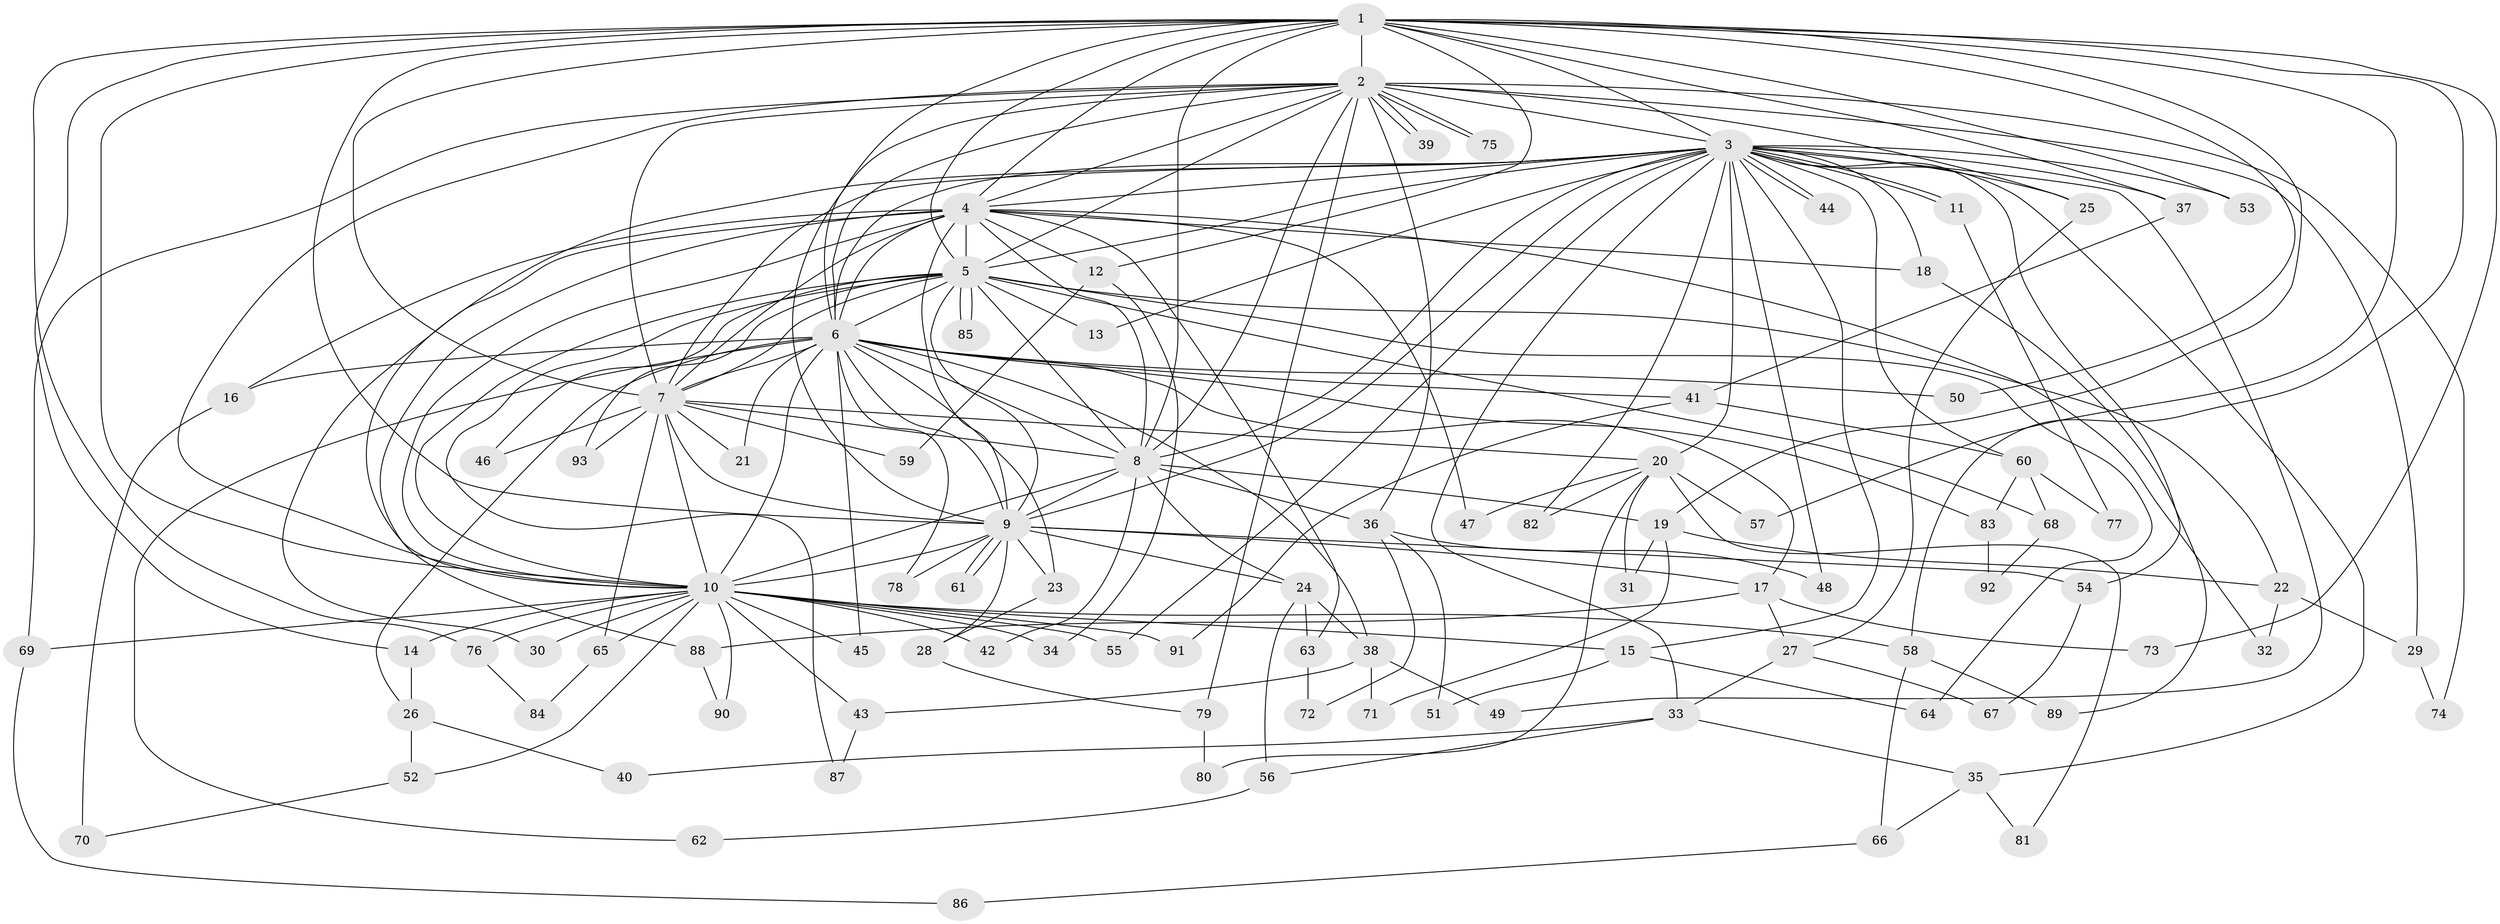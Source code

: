 // coarse degree distribution, {16: 0.021739130434782608, 31: 0.021739130434782608, 17: 0.021739130434782608, 14: 0.021739130434782608, 15: 0.021739130434782608, 12: 0.043478260869565216, 11: 0.021739130434782608, 4: 0.13043478260869565, 2: 0.4782608695652174, 3: 0.15217391304347827, 5: 0.021739130434782608, 7: 0.021739130434782608, 1: 0.021739130434782608}
// Generated by graph-tools (version 1.1) at 2025/17/03/04/25 18:17:37]
// undirected, 93 vertices, 211 edges
graph export_dot {
graph [start="1"]
  node [color=gray90,style=filled];
  1;
  2;
  3;
  4;
  5;
  6;
  7;
  8;
  9;
  10;
  11;
  12;
  13;
  14;
  15;
  16;
  17;
  18;
  19;
  20;
  21;
  22;
  23;
  24;
  25;
  26;
  27;
  28;
  29;
  30;
  31;
  32;
  33;
  34;
  35;
  36;
  37;
  38;
  39;
  40;
  41;
  42;
  43;
  44;
  45;
  46;
  47;
  48;
  49;
  50;
  51;
  52;
  53;
  54;
  55;
  56;
  57;
  58;
  59;
  60;
  61;
  62;
  63;
  64;
  65;
  66;
  67;
  68;
  69;
  70;
  71;
  72;
  73;
  74;
  75;
  76;
  77;
  78;
  79;
  80;
  81;
  82;
  83;
  84;
  85;
  86;
  87;
  88;
  89;
  90;
  91;
  92;
  93;
  1 -- 2;
  1 -- 3;
  1 -- 4;
  1 -- 5;
  1 -- 6;
  1 -- 7;
  1 -- 8;
  1 -- 9;
  1 -- 10;
  1 -- 12;
  1 -- 14;
  1 -- 19;
  1 -- 37;
  1 -- 50;
  1 -- 53;
  1 -- 57;
  1 -- 58;
  1 -- 73;
  1 -- 76;
  2 -- 3;
  2 -- 4;
  2 -- 5;
  2 -- 6;
  2 -- 7;
  2 -- 8;
  2 -- 9;
  2 -- 10;
  2 -- 25;
  2 -- 29;
  2 -- 36;
  2 -- 39;
  2 -- 39;
  2 -- 69;
  2 -- 74;
  2 -- 75;
  2 -- 75;
  2 -- 79;
  3 -- 4;
  3 -- 5;
  3 -- 6;
  3 -- 7;
  3 -- 8;
  3 -- 9;
  3 -- 10;
  3 -- 11;
  3 -- 11;
  3 -- 13;
  3 -- 15;
  3 -- 18;
  3 -- 20;
  3 -- 25;
  3 -- 33;
  3 -- 35;
  3 -- 37;
  3 -- 44;
  3 -- 44;
  3 -- 48;
  3 -- 49;
  3 -- 53;
  3 -- 54;
  3 -- 55;
  3 -- 60;
  3 -- 82;
  4 -- 5;
  4 -- 6;
  4 -- 7;
  4 -- 8;
  4 -- 9;
  4 -- 10;
  4 -- 12;
  4 -- 16;
  4 -- 18;
  4 -- 30;
  4 -- 32;
  4 -- 47;
  4 -- 63;
  4 -- 88;
  5 -- 6;
  5 -- 7;
  5 -- 8;
  5 -- 9;
  5 -- 10;
  5 -- 13;
  5 -- 22;
  5 -- 46;
  5 -- 64;
  5 -- 68;
  5 -- 85;
  5 -- 85;
  5 -- 87;
  5 -- 93;
  6 -- 7;
  6 -- 8;
  6 -- 9;
  6 -- 10;
  6 -- 16;
  6 -- 17;
  6 -- 21;
  6 -- 23;
  6 -- 26;
  6 -- 38;
  6 -- 41;
  6 -- 45;
  6 -- 50;
  6 -- 62;
  6 -- 78;
  6 -- 83;
  7 -- 8;
  7 -- 9;
  7 -- 10;
  7 -- 20;
  7 -- 21;
  7 -- 46;
  7 -- 59;
  7 -- 65;
  7 -- 93;
  8 -- 9;
  8 -- 10;
  8 -- 19;
  8 -- 24;
  8 -- 36;
  8 -- 42;
  9 -- 10;
  9 -- 17;
  9 -- 23;
  9 -- 24;
  9 -- 28;
  9 -- 54;
  9 -- 61;
  9 -- 61;
  9 -- 78;
  10 -- 14;
  10 -- 15;
  10 -- 30;
  10 -- 34;
  10 -- 42;
  10 -- 43;
  10 -- 45;
  10 -- 52;
  10 -- 55;
  10 -- 58;
  10 -- 65;
  10 -- 69;
  10 -- 76;
  10 -- 90;
  10 -- 91;
  11 -- 77;
  12 -- 34;
  12 -- 59;
  14 -- 26;
  15 -- 51;
  15 -- 64;
  16 -- 70;
  17 -- 27;
  17 -- 73;
  17 -- 88;
  18 -- 89;
  19 -- 22;
  19 -- 31;
  19 -- 71;
  20 -- 31;
  20 -- 47;
  20 -- 57;
  20 -- 80;
  20 -- 81;
  20 -- 82;
  22 -- 29;
  22 -- 32;
  23 -- 28;
  24 -- 38;
  24 -- 56;
  24 -- 63;
  25 -- 27;
  26 -- 40;
  26 -- 52;
  27 -- 33;
  27 -- 67;
  28 -- 79;
  29 -- 74;
  33 -- 35;
  33 -- 40;
  33 -- 56;
  35 -- 66;
  35 -- 81;
  36 -- 48;
  36 -- 51;
  36 -- 72;
  37 -- 41;
  38 -- 43;
  38 -- 49;
  38 -- 71;
  41 -- 60;
  41 -- 91;
  43 -- 87;
  52 -- 70;
  54 -- 67;
  56 -- 62;
  58 -- 66;
  58 -- 89;
  60 -- 68;
  60 -- 77;
  60 -- 83;
  63 -- 72;
  65 -- 84;
  66 -- 86;
  68 -- 92;
  69 -- 86;
  76 -- 84;
  79 -- 80;
  83 -- 92;
  88 -- 90;
}
